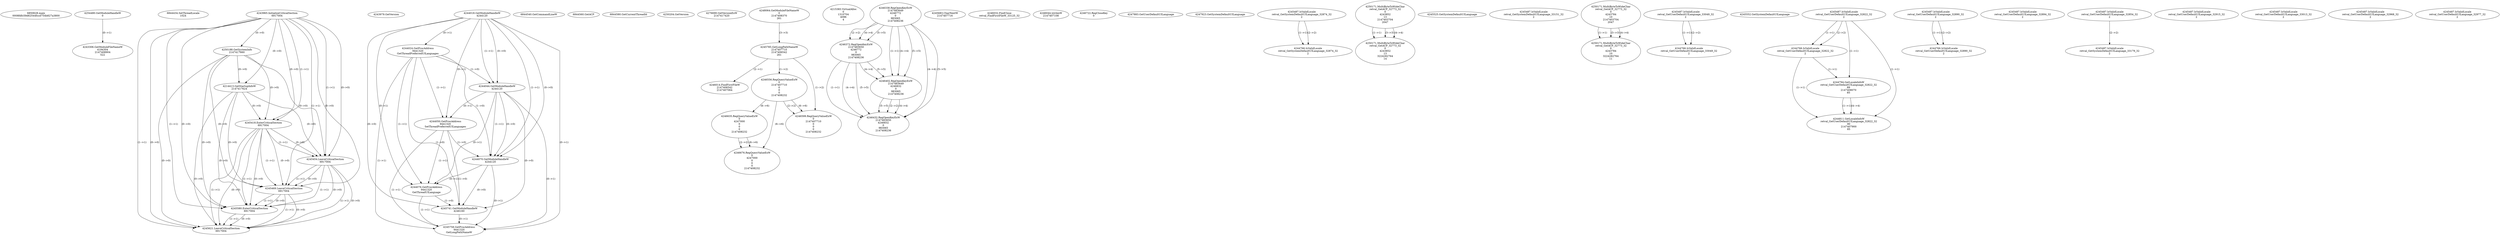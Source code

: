 // Global SCDG with merge call
digraph {
	0 [label="6850628.main
0008fdfc59d62544fccd754b827a3800"]
	1 [label="4254480.GetModuleHandleW
0"]
	2 [label="6844434.SetThreadLocale
1024"]
	3 [label="4243965.InitializeCriticalSection
6917004"]
	4 [label="4243979.GetVersion
"]
	5 [label="4244018.GetModuleHandleW
4244120"]
	6 [label="4244024.GetProcAddress
9441320
GetThreadPreferredUILanguages"]
	5 -> 6 [label="(0-->1)"]
	7 [label="4244044.GetModuleHandleW
4244120"]
	5 -> 7 [label="(1-->1)"]
	5 -> 7 [label="(0-->0)"]
	6 -> 7 [label="(1-->0)"]
	8 [label="4244050.GetProcAddress
9441320
SetThreadPreferredUILanguages"]
	5 -> 8 [label="(0-->1)"]
	6 -> 8 [label="(1-->1)"]
	7 -> 8 [label="(0-->1)"]
	9 [label="4244070.GetModuleHandleW
4244120"]
	5 -> 9 [label="(1-->1)"]
	7 -> 9 [label="(1-->1)"]
	5 -> 9 [label="(0-->0)"]
	6 -> 9 [label="(1-->0)"]
	7 -> 9 [label="(0-->0)"]
	8 -> 9 [label="(1-->0)"]
	10 [label="4244076.GetProcAddress
9441320
GetThreadUILanguage"]
	5 -> 10 [label="(0-->1)"]
	6 -> 10 [label="(1-->1)"]
	7 -> 10 [label="(0-->1)"]
	8 -> 10 [label="(1-->1)"]
	9 -> 10 [label="(0-->1)"]
	11 [label="4250188.GetSystemInfo
2147417660"]
	3 -> 11 [label="(0-->0)"]
	12 [label="6844540.GetCommandLineW
"]
	13 [label="4214413.GetStartupInfoW
2147417624"]
	3 -> 13 [label="(0-->0)"]
	11 -> 13 [label="(0-->0)"]
	14 [label="6844560.GetACP
"]
	15 [label="6844580.GetCurrentThreadId
"]
	16 [label="4250204.GetVersion
"]
	17 [label="4276690.GetVersionExW
2147417420"]
	18 [label="4243306.GetModuleFileNameW
4194304
2147408904
522"]
	1 -> 18 [label="(0-->1)"]
	19 [label="4248064.GetModuleFileNameW
0
2147408370
261"]
	20 [label="4215383.VirtualAlloc
0
1310704
4096
4"]
	21 [label="4246338.RegOpenKeyExW
2147483649
4246772
0
983065
2147408236"]
	22 [label="4245741.GetModuleHandleW
4246160"]
	5 -> 22 [label="(0-->0)"]
	6 -> 22 [label="(1-->0)"]
	7 -> 22 [label="(0-->0)"]
	8 -> 22 [label="(1-->0)"]
	9 -> 22 [label="(0-->0)"]
	10 -> 22 [label="(1-->0)"]
	23 [label="4245758.GetProcAddress
9441320
GetLongPathNameW"]
	5 -> 23 [label="(0-->1)"]
	6 -> 23 [label="(1-->1)"]
	7 -> 23 [label="(0-->1)"]
	8 -> 23 [label="(1-->1)"]
	9 -> 23 [label="(0-->1)"]
	10 -> 23 [label="(1-->1)"]
	22 -> 23 [label="(0-->1)"]
	24 [label="4245785.GetLongPathNameW
2147407710
2147406542
261"]
	19 -> 24 [label="(3-->3)"]
	25 [label="4245683.CharNextW
2147407716"]
	26 [label="4246014.FindFirstFileW
2147406542
2147407064"]
	24 -> 26 [label="(2-->1)"]
	27 [label="4246032.FindClose
retval_FindFirstFileW_33125_32"]
	28 [label="4246044.lstrlenW
2147407108"]
	29 [label="4246556.RegQueryValueExW
0
2147407710
0
0
0
2147408232"]
	24 -> 29 [label="(1-->2)"]
	30 [label="4246635.RegQueryValueExW
0
4247000
0
0
0
2147408232"]
	29 -> 30 [label="(6-->6)"]
	31 [label="4246676.RegQueryValueExW
0
4247000
0
0
0
2147408232"]
	30 -> 31 [label="(2-->2)"]
	29 -> 31 [label="(6-->6)"]
	30 -> 31 [label="(6-->6)"]
	32 [label="4246722.RegCloseKey
0"]
	33 [label="4247883.GetUserDefaultUILanguage
"]
	34 [label="4245418.EnterCriticalSection
6917004"]
	3 -> 34 [label="(1-->1)"]
	3 -> 34 [label="(0-->0)"]
	11 -> 34 [label="(0-->0)"]
	13 -> 34 [label="(0-->0)"]
	35 [label="4245454.LeaveCriticalSection
6917004"]
	3 -> 35 [label="(1-->1)"]
	34 -> 35 [label="(1-->1)"]
	3 -> 35 [label="(0-->0)"]
	11 -> 35 [label="(0-->0)"]
	13 -> 35 [label="(0-->0)"]
	34 -> 35 [label="(0-->0)"]
	36 [label="4246372.RegOpenKeyExW
2147483650
4246772
0
983065
2147408236"]
	21 -> 36 [label="(2-->2)"]
	21 -> 36 [label="(4-->4)"]
	21 -> 36 [label="(5-->5)"]
	37 [label="4247923.GetSystemDefaultUILanguage
"]
	38 [label="4245469.LeaveCriticalSection
6917004"]
	3 -> 38 [label="(1-->1)"]
	34 -> 38 [label="(1-->1)"]
	35 -> 38 [label="(1-->1)"]
	3 -> 38 [label="(0-->0)"]
	11 -> 38 [label="(0-->0)"]
	13 -> 38 [label="(0-->0)"]
	34 -> 38 [label="(0-->0)"]
	35 -> 38 [label="(0-->0)"]
	39 [label="4245487.IsValidLocale
retval_GetSystemDefaultUILanguage_32874_32
2"]
	40 [label="4250171.MultiByteToWideChar
retval_GetACP_32773_32
0
4243852
13
2147403704
2047"]
	41 [label="4250171.MultiByteToWideChar
retval_GetACP_32773_32
0
4243852
13
3224282764
14"]
	40 -> 41 [label="(1-->1)"]
	40 -> 41 [label="(3-->3)"]
	40 -> 41 [label="(4-->4)"]
	42 [label="4244766.IsValidLocale
retval_GetSystemDefaultUILanguage_32874_32
2"]
	39 -> 42 [label="(1-->1)"]
	39 -> 42 [label="(2-->2)"]
	43 [label="4245525.GetSystemDefaultUILanguage
"]
	44 [label="4245580.EnterCriticalSection
6917004"]
	3 -> 44 [label="(1-->1)"]
	34 -> 44 [label="(1-->1)"]
	35 -> 44 [label="(1-->1)"]
	38 -> 44 [label="(1-->1)"]
	3 -> 44 [label="(0-->0)"]
	11 -> 44 [label="(0-->0)"]
	13 -> 44 [label="(0-->0)"]
	34 -> 44 [label="(0-->0)"]
	35 -> 44 [label="(0-->0)"]
	38 -> 44 [label="(0-->0)"]
	45 [label="4245621.LeaveCriticalSection
6917004"]
	3 -> 45 [label="(1-->1)"]
	34 -> 45 [label="(1-->1)"]
	35 -> 45 [label="(1-->1)"]
	38 -> 45 [label="(1-->1)"]
	44 -> 45 [label="(1-->1)"]
	3 -> 45 [label="(0-->0)"]
	11 -> 45 [label="(0-->0)"]
	13 -> 45 [label="(0-->0)"]
	34 -> 45 [label="(0-->0)"]
	35 -> 45 [label="(0-->0)"]
	38 -> 45 [label="(0-->0)"]
	44 -> 45 [label="(0-->0)"]
	46 [label="4245487.IsValidLocale
retval_GetSystemDefaultUILanguage_33151_32
2"]
	47 [label="4250171.MultiByteToWideChar
retval_GetACP_32773_32
0
4243784
10
2147403704
2047"]
	48 [label="4250171.MultiByteToWideChar
retval_GetACP_32773_32
0
4243784
10
3224282764
11"]
	47 -> 48 [label="(1-->1)"]
	47 -> 48 [label="(3-->3)"]
	47 -> 48 [label="(4-->4)"]
	49 [label="4246402.RegOpenKeyExW
2147483649
4246832
0
983065
2147408236"]
	21 -> 49 [label="(1-->1)"]
	21 -> 49 [label="(4-->4)"]
	36 -> 49 [label="(4-->4)"]
	21 -> 49 [label="(5-->5)"]
	36 -> 49 [label="(5-->5)"]
	50 [label="4245487.IsValidLocale
retval_GetUserDefaultUILanguage_33049_32
2"]
	51 [label="4244766.IsValidLocale
retval_GetUserDefaultUILanguage_33049_32
2"]
	50 -> 51 [label="(1-->1)"]
	50 -> 51 [label="(2-->2)"]
	52 [label="4245552.GetSystemDefaultUILanguage
"]
	53 [label="4245487.IsValidLocale
retval_GetUserDefaultUILanguage_32822_32
2"]
	54 [label="4244766.IsValidLocale
retval_GetUserDefaultUILanguage_32822_32
2"]
	53 -> 54 [label="(1-->1)"]
	53 -> 54 [label="(2-->2)"]
	55 [label="4244794.GetLocaleInfoW
retval_GetUserDefaultUILanguage_32822_32
89
2147408070
85"]
	53 -> 55 [label="(1-->1)"]
	54 -> 55 [label="(1-->1)"]
	56 [label="4244811.GetLocaleInfoW
retval_GetUserDefaultUILanguage_32822_32
90
2147407900
85"]
	53 -> 56 [label="(1-->1)"]
	54 -> 56 [label="(1-->1)"]
	55 -> 56 [label="(1-->1)"]
	55 -> 56 [label="(4-->4)"]
	57 [label="4246432.RegOpenKeyExW
2147483650
4246832
0
983065
2147408236"]
	36 -> 57 [label="(1-->1)"]
	49 -> 57 [label="(2-->2)"]
	21 -> 57 [label="(4-->4)"]
	36 -> 57 [label="(4-->4)"]
	49 -> 57 [label="(4-->4)"]
	21 -> 57 [label="(5-->5)"]
	36 -> 57 [label="(5-->5)"]
	49 -> 57 [label="(5-->5)"]
	58 [label="4246599.RegQueryValueExW
0
2147407710
0
0
0
2147408232"]
	24 -> 58 [label="(1-->2)"]
	29 -> 58 [label="(2-->2)"]
	29 -> 58 [label="(6-->6)"]
	59 [label="4245487.IsValidLocale
retval_GetUserDefaultUILanguage_32890_32
2"]
	60 [label="4244766.IsValidLocale
retval_GetUserDefaultUILanguage_32890_32
2"]
	59 -> 60 [label="(1-->1)"]
	59 -> 60 [label="(2-->2)"]
	61 [label="4245487.IsValidLocale
retval_GetUserDefaultUILanguage_32894_32
2"]
	62 [label="4245487.IsValidLocale
retval_GetUserDefaultUILanguage_32854_32
2"]
	63 [label="4245487.IsValidLocale
retval_GetSystemDefaultUILanguage_33179_32
2"]
	62 -> 63 [label="(2-->2)"]
	64 [label="4245487.IsValidLocale
retval_GetUserDefaultUILanguage_32915_32
2"]
	65 [label="4245487.IsValidLocale
retval_GetUserDefaultUILanguage_33013_32
2"]
	66 [label="4245487.IsValidLocale
retval_GetUserDefaultUILanguage_32968_32
2"]
	67 [label="4245487.IsValidLocale
retval_GetUserDefaultUILanguage_32977_32
2"]
}

